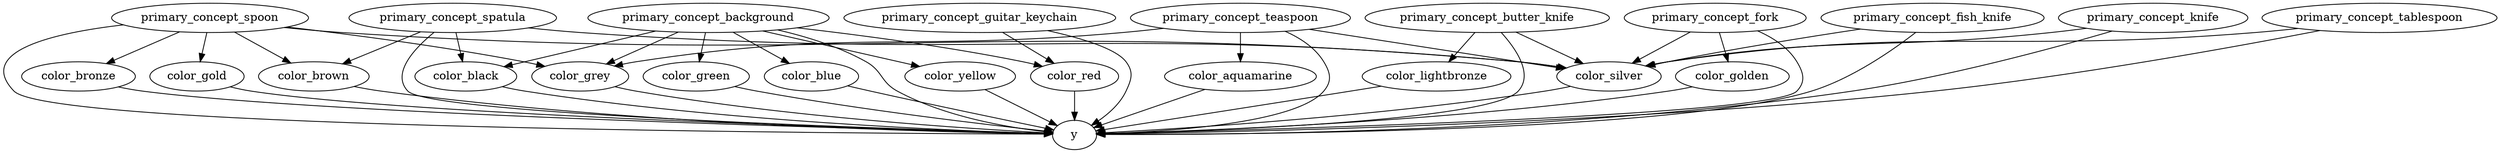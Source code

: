 strict digraph  {
primary_concept_spoon;
y;
color_brown;
primary_concept_background;
color_yellow;
color_black;
primary_concept_butter_knife;
color_silver;
primary_concept_spatula;
primary_concept_fork;
color_green;
primary_concept_teaspoon;
color_bronze;
primary_concept_fish_knife;
color_red;
color_grey;
color_lightbronze;
color_golden;
color_aquamarine;
primary_concept_knife;
color_gold;
primary_concept_guitar_keychain;
color_blue;
primary_concept_tablespoon;
primary_concept_spoon -> y;
primary_concept_spoon -> color_brown;
primary_concept_spoon -> color_silver;
primary_concept_spoon -> color_bronze;
primary_concept_spoon -> color_gold;
primary_concept_spoon -> color_grey;
color_brown -> y;
primary_concept_background -> y;
primary_concept_background -> color_yellow;
primary_concept_background -> color_black;
primary_concept_background -> color_green;
primary_concept_background -> color_red;
primary_concept_background -> color_grey;
primary_concept_background -> color_blue;
color_yellow -> y;
color_black -> y;
primary_concept_butter_knife -> y;
primary_concept_butter_knife -> color_silver;
primary_concept_butter_knife -> color_lightbronze;
color_silver -> y;
primary_concept_spatula -> y;
primary_concept_spatula -> color_brown;
primary_concept_spatula -> color_silver;
primary_concept_spatula -> color_black;
primary_concept_fork -> y;
primary_concept_fork -> color_silver;
primary_concept_fork -> color_golden;
color_green -> y;
primary_concept_teaspoon -> y;
primary_concept_teaspoon -> color_silver;
primary_concept_teaspoon -> color_aquamarine;
primary_concept_teaspoon -> color_grey;
color_bronze -> y;
primary_concept_fish_knife -> y;
primary_concept_fish_knife -> color_silver;
color_red -> y;
color_grey -> y;
color_lightbronze -> y;
color_golden -> y;
color_aquamarine -> y;
primary_concept_knife -> y;
primary_concept_knife -> color_silver;
color_gold -> y;
primary_concept_guitar_keychain -> y;
primary_concept_guitar_keychain -> color_red;
color_blue -> y;
primary_concept_tablespoon -> y;
primary_concept_tablespoon -> color_silver;
}
